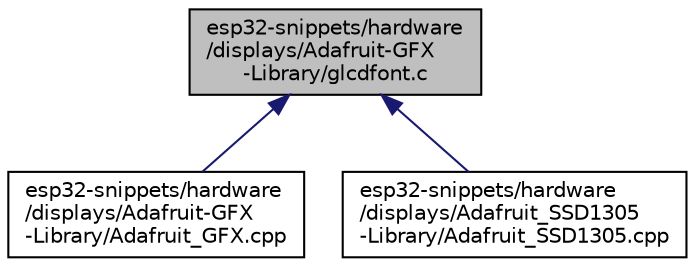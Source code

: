 digraph "esp32-snippets/hardware/displays/Adafruit-GFX-Library/glcdfont.c"
{
  edge [fontname="Helvetica",fontsize="10",labelfontname="Helvetica",labelfontsize="10"];
  node [fontname="Helvetica",fontsize="10",shape=record];
  Node1 [label="esp32-snippets/hardware\l/displays/Adafruit-GFX\l-Library/glcdfont.c",height=0.2,width=0.4,color="black", fillcolor="grey75", style="filled", fontcolor="black"];
  Node1 -> Node2 [dir="back",color="midnightblue",fontsize="10",style="solid",fontname="Helvetica"];
  Node2 [label="esp32-snippets/hardware\l/displays/Adafruit-GFX\l-Library/Adafruit_GFX.cpp",height=0.2,width=0.4,color="black", fillcolor="white", style="filled",URL="$_adafruit___g_f_x_8cpp.html"];
  Node1 -> Node3 [dir="back",color="midnightblue",fontsize="10",style="solid",fontname="Helvetica"];
  Node3 [label="esp32-snippets/hardware\l/displays/Adafruit_SSD1305\l-Library/Adafruit_SSD1305.cpp",height=0.2,width=0.4,color="black", fillcolor="white", style="filled",URL="$_adafruit___s_s_d1305_8cpp.html"];
}
